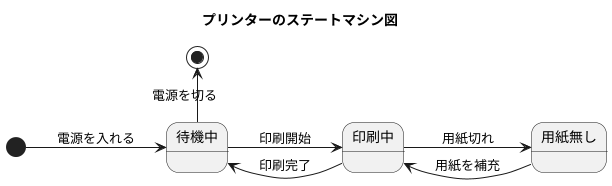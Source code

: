 @startuml 6-1
left to right direction
title プリンターのステートマシン図

[*] --> 待機中 : 電源を入れる

待機中 --> 印刷中 : 印刷開始
印刷中 --> 待機中 : 印刷完了
印刷中 --> 用紙無し : 用紙切れ
用紙無し --> 印刷中 : 用紙を補充
[*] <-- 待機中 : 電源を切る



@enduml
